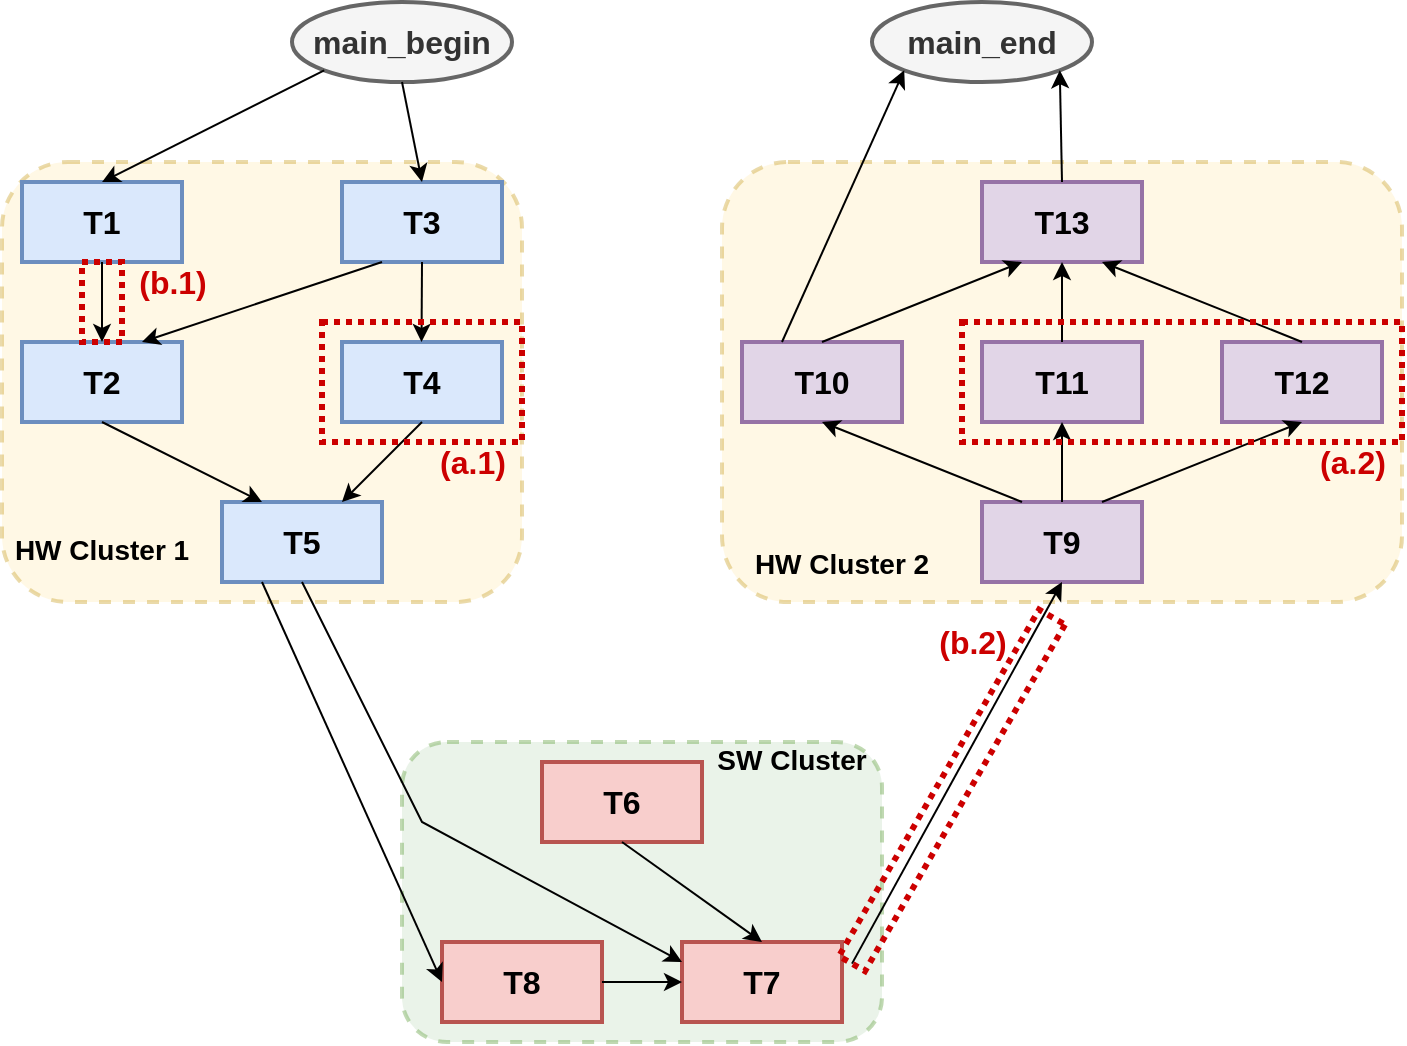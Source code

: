 <mxfile version="19.0.3" type="device"><diagram id="EBkvI4q0TBuNoa7ElQhz" name="Page-1"><mxGraphModel dx="2498" dy="2175" grid="1" gridSize="10" guides="1" tooltips="1" connect="1" arrows="1" fold="1" page="1" pageScale="1" pageWidth="827" pageHeight="1169" math="0" shadow="0"><root><mxCell id="0"/><mxCell id="1" parent="0"/><mxCell id="GJwomYeQSJadU2HrNewO-52" value="&lt;b&gt;main_end&lt;/b&gt;" style="ellipse;whiteSpace=wrap;html=1;rounded=1;fontSize=16;strokeWidth=2;fillColor=#f5f5f5;fontColor=#333333;strokeColor=#666666;" vertex="1" parent="1"><mxGeometry x="435" width="110" height="40" as="geometry"/></mxCell><mxCell id="GJwomYeQSJadU2HrNewO-51" value="&lt;b&gt;main_begin&lt;/b&gt;" style="ellipse;whiteSpace=wrap;html=1;rounded=1;fontSize=16;strokeWidth=2;fillColor=#f5f5f5;fontColor=#333333;strokeColor=#666666;" vertex="1" parent="1"><mxGeometry x="145" width="110" height="40" as="geometry"/></mxCell><mxCell id="GJwomYeQSJadU2HrNewO-49" value="" style="rounded=1;whiteSpace=wrap;html=1;fontSize=16;strokeWidth=2;dashed=1;fillColor=#fff2cc;strokeColor=#d6b656;opacity=50;" vertex="1" parent="1"><mxGeometry x="360" y="80" width="340" height="220" as="geometry"/></mxCell><mxCell id="GJwomYeQSJadU2HrNewO-34" value="" style="rounded=1;whiteSpace=wrap;html=1;fontSize=16;strokeWidth=2;dashed=1;fillColor=#d5e8d4;strokeColor=#82b366;opacity=50;" vertex="1" parent="1"><mxGeometry x="200" y="370" width="240" height="150" as="geometry"/></mxCell><mxCell id="GJwomYeQSJadU2HrNewO-33" value="" style="rounded=1;whiteSpace=wrap;html=1;fontSize=16;strokeWidth=2;dashed=1;fillColor=#fff2cc;strokeColor=#d6b656;opacity=50;" vertex="1" parent="1"><mxGeometry y="80" width="260" height="220" as="geometry"/></mxCell><mxCell id="GJwomYeQSJadU2HrNewO-1" value="T1" style="rounded=0;whiteSpace=wrap;html=1;fillColor=#dae8fc;strokeColor=#6c8ebf;fontSize=16;fontStyle=1;strokeWidth=2;" vertex="1" parent="1"><mxGeometry x="10" y="90" width="80" height="40" as="geometry"/></mxCell><mxCell id="GJwomYeQSJadU2HrNewO-2" value="T2" style="rounded=0;whiteSpace=wrap;html=1;fillColor=#dae8fc;strokeColor=#6c8ebf;fontSize=16;fontStyle=1;strokeWidth=2;" vertex="1" parent="1"><mxGeometry x="10" y="170" width="80" height="40" as="geometry"/></mxCell><mxCell id="GJwomYeQSJadU2HrNewO-3" value="T4" style="rounded=0;whiteSpace=wrap;html=1;fillColor=#dae8fc;strokeColor=#6c8ebf;fontSize=16;fontStyle=1;strokeWidth=2;" vertex="1" parent="1"><mxGeometry x="170" y="170" width="80" height="40" as="geometry"/></mxCell><mxCell id="GJwomYeQSJadU2HrNewO-5" value="" style="endArrow=classic;html=1;rounded=0;fontSize=16;strokeColor=default;exitX=0.5;exitY=1;exitDx=0;exitDy=0;entryX=0.5;entryY=0;entryDx=0;entryDy=0;" edge="1" parent="1" source="GJwomYeQSJadU2HrNewO-1" target="GJwomYeQSJadU2HrNewO-2"><mxGeometry width="50" height="50" relative="1" as="geometry"><mxPoint x="230" y="240" as="sourcePoint"/><mxPoint x="280" y="190" as="targetPoint"/></mxGeometry></mxCell><mxCell id="GJwomYeQSJadU2HrNewO-6" value="T3" style="rounded=0;whiteSpace=wrap;html=1;fillColor=#dae8fc;strokeColor=#6c8ebf;fontSize=16;fontStyle=1;strokeWidth=2;" vertex="1" parent="1"><mxGeometry x="170" y="90" width="80" height="40" as="geometry"/></mxCell><mxCell id="GJwomYeQSJadU2HrNewO-7" value="" style="endArrow=classic;html=1;rounded=0;fontSize=16;strokeColor=default;entryX=0.5;entryY=0;entryDx=0;entryDy=0;" edge="1" parent="1"><mxGeometry width="50" height="50" relative="1" as="geometry"><mxPoint x="210" y="130" as="sourcePoint"/><mxPoint x="209.76" y="170" as="targetPoint"/></mxGeometry></mxCell><mxCell id="GJwomYeQSJadU2HrNewO-8" value="" style="endArrow=classic;html=1;rounded=0;fontSize=16;strokeColor=default;exitX=0.25;exitY=1;exitDx=0;exitDy=0;entryX=0.75;entryY=0;entryDx=0;entryDy=0;" edge="1" parent="1" source="GJwomYeQSJadU2HrNewO-6" target="GJwomYeQSJadU2HrNewO-2"><mxGeometry width="50" height="50" relative="1" as="geometry"><mxPoint x="70" y="110" as="sourcePoint"/><mxPoint x="70" y="190" as="targetPoint"/></mxGeometry></mxCell><mxCell id="GJwomYeQSJadU2HrNewO-9" value="T5" style="rounded=0;whiteSpace=wrap;html=1;fillColor=#dae8fc;strokeColor=#6c8ebf;fontSize=16;fontStyle=1;strokeWidth=2;" vertex="1" parent="1"><mxGeometry x="110" y="250" width="80" height="40" as="geometry"/></mxCell><mxCell id="GJwomYeQSJadU2HrNewO-10" value="" style="endArrow=classic;html=1;rounded=0;fontSize=16;strokeColor=default;exitX=0.5;exitY=1;exitDx=0;exitDy=0;entryX=0.25;entryY=0;entryDx=0;entryDy=0;" edge="1" parent="1" source="GJwomYeQSJadU2HrNewO-2" target="GJwomYeQSJadU2HrNewO-9"><mxGeometry width="50" height="50" relative="1" as="geometry"><mxPoint x="100" y="240" as="sourcePoint"/><mxPoint x="-20" y="320" as="targetPoint"/></mxGeometry></mxCell><mxCell id="GJwomYeQSJadU2HrNewO-11" value="" style="endArrow=classic;html=1;rounded=0;fontSize=16;strokeColor=default;exitX=0.5;exitY=1;exitDx=0;exitDy=0;entryX=0.75;entryY=0;entryDx=0;entryDy=0;" edge="1" parent="1" source="GJwomYeQSJadU2HrNewO-3" target="GJwomYeQSJadU2HrNewO-9"><mxGeometry width="50" height="50" relative="1" as="geometry"><mxPoint x="140" y="230" as="sourcePoint"/><mxPoint x="20" y="310" as="targetPoint"/></mxGeometry></mxCell><mxCell id="GJwomYeQSJadU2HrNewO-16" value="T7" style="rounded=0;whiteSpace=wrap;html=1;fillColor=#f8cecc;strokeColor=#b85450;fontSize=16;fontStyle=1;strokeWidth=2;" vertex="1" parent="1"><mxGeometry x="340" y="470" width="80" height="40" as="geometry"/></mxCell><mxCell id="GJwomYeQSJadU2HrNewO-23" value="T6" style="rounded=0;whiteSpace=wrap;html=1;fillColor=#f8cecc;strokeColor=#b85450;fontSize=16;fontStyle=1;strokeWidth=2;" vertex="1" parent="1"><mxGeometry x="270" y="380" width="80" height="40" as="geometry"/></mxCell><mxCell id="GJwomYeQSJadU2HrNewO-24" value="T8" style="rounded=0;whiteSpace=wrap;html=1;fillColor=#f8cecc;strokeColor=#b85450;fontSize=16;fontStyle=1;strokeWidth=2;" vertex="1" parent="1"><mxGeometry x="220" y="470" width="80" height="40" as="geometry"/></mxCell><mxCell id="GJwomYeQSJadU2HrNewO-26" value="" style="endArrow=classic;html=1;rounded=0;fontSize=16;strokeColor=default;exitX=0.25;exitY=1;exitDx=0;exitDy=0;entryX=0;entryY=0.5;entryDx=0;entryDy=0;" edge="1" parent="1" source="GJwomYeQSJadU2HrNewO-9" target="GJwomYeQSJadU2HrNewO-24"><mxGeometry width="50" height="50" relative="1" as="geometry"><mxPoint x="130" y="290" as="sourcePoint"/><mxPoint x="70" y="330" as="targetPoint"/></mxGeometry></mxCell><mxCell id="GJwomYeQSJadU2HrNewO-27" value="" style="endArrow=classic;html=1;rounded=0;fontSize=16;strokeColor=default;exitX=0.5;exitY=1;exitDx=0;exitDy=0;entryX=0;entryY=0.25;entryDx=0;entryDy=0;" edge="1" parent="1" source="GJwomYeQSJadU2HrNewO-9" target="GJwomYeQSJadU2HrNewO-16"><mxGeometry width="50" height="50" relative="1" as="geometry"><mxPoint x="180" y="340" as="sourcePoint"/><mxPoint x="120" y="420" as="targetPoint"/><Array as="points"><mxPoint x="210" y="410"/></Array></mxGeometry></mxCell><mxCell id="GJwomYeQSJadU2HrNewO-29" value="" style="endArrow=classic;html=1;rounded=0;fontSize=16;strokeColor=default;exitX=0.5;exitY=1;exitDx=0;exitDy=0;entryX=0.5;entryY=0;entryDx=0;entryDy=0;" edge="1" parent="1" source="GJwomYeQSJadU2HrNewO-23" target="GJwomYeQSJadU2HrNewO-16"><mxGeometry width="50" height="50" relative="1" as="geometry"><mxPoint x="150" y="360" as="sourcePoint"/><mxPoint x="150" y="520" as="targetPoint"/></mxGeometry></mxCell><mxCell id="GJwomYeQSJadU2HrNewO-31" value="" style="endArrow=classic;html=1;rounded=0;fontSize=16;strokeColor=default;exitX=1;exitY=0.5;exitDx=0;exitDy=0;entryX=0;entryY=0.5;entryDx=0;entryDy=0;" edge="1" parent="1" source="GJwomYeQSJadU2HrNewO-24" target="GJwomYeQSJadU2HrNewO-16"><mxGeometry width="50" height="50" relative="1" as="geometry"><mxPoint x="90" y="490" as="sourcePoint"/><mxPoint x="30" y="530" as="targetPoint"/></mxGeometry></mxCell><mxCell id="GJwomYeQSJadU2HrNewO-35" value="T9" style="rounded=0;whiteSpace=wrap;html=1;fillColor=#e1d5e7;strokeColor=#9673a6;fontSize=16;fontStyle=1;strokeWidth=2;" vertex="1" parent="1"><mxGeometry x="490" y="250" width="80" height="40" as="geometry"/></mxCell><mxCell id="GJwomYeQSJadU2HrNewO-36" value="T12" style="rounded=0;whiteSpace=wrap;html=1;fillColor=#e1d5e7;strokeColor=#9673a6;fontSize=16;fontStyle=1;strokeWidth=2;" vertex="1" parent="1"><mxGeometry x="610" y="170" width="80" height="40" as="geometry"/></mxCell><mxCell id="GJwomYeQSJadU2HrNewO-37" value="T10" style="rounded=0;whiteSpace=wrap;html=1;fillColor=#e1d5e7;strokeColor=#9673a6;fontSize=16;fontStyle=1;strokeWidth=2;" vertex="1" parent="1"><mxGeometry x="370" y="170" width="80" height="40" as="geometry"/></mxCell><mxCell id="GJwomYeQSJadU2HrNewO-38" value="T11" style="rounded=0;whiteSpace=wrap;html=1;fillColor=#e1d5e7;strokeColor=#9673a6;fontSize=16;fontStyle=1;strokeWidth=2;" vertex="1" parent="1"><mxGeometry x="490" y="170" width="80" height="40" as="geometry"/></mxCell><mxCell id="GJwomYeQSJadU2HrNewO-39" value="T13" style="rounded=0;whiteSpace=wrap;html=1;fillColor=#e1d5e7;strokeColor=#9673a6;fontSize=16;fontStyle=1;strokeWidth=2;" vertex="1" parent="1"><mxGeometry x="490" y="90" width="80" height="40" as="geometry"/></mxCell><mxCell id="GJwomYeQSJadU2HrNewO-40" value="" style="endArrow=classic;html=1;rounded=0;fontSize=16;strokeColor=default;exitX=0.25;exitY=0;exitDx=0;exitDy=0;entryX=0.5;entryY=1;entryDx=0;entryDy=0;" edge="1" parent="1" source="GJwomYeQSJadU2HrNewO-35" target="GJwomYeQSJadU2HrNewO-37"><mxGeometry width="50" height="50" relative="1" as="geometry"><mxPoint x="550" y="320" as="sourcePoint"/><mxPoint x="650" y="470" as="targetPoint"/></mxGeometry></mxCell><mxCell id="GJwomYeQSJadU2HrNewO-41" value="" style="endArrow=classic;html=1;rounded=0;fontSize=16;strokeColor=default;exitX=0.5;exitY=0;exitDx=0;exitDy=0;entryX=0.5;entryY=1;entryDx=0;entryDy=0;" edge="1" parent="1" source="GJwomYeQSJadU2HrNewO-35" target="GJwomYeQSJadU2HrNewO-38"><mxGeometry width="50" height="50" relative="1" as="geometry"><mxPoint x="550" y="320" as="sourcePoint"/><mxPoint x="650" y="470" as="targetPoint"/></mxGeometry></mxCell><mxCell id="GJwomYeQSJadU2HrNewO-42" value="" style="endArrow=classic;html=1;rounded=0;fontSize=16;strokeColor=default;exitX=0.75;exitY=0;exitDx=0;exitDy=0;entryX=0.5;entryY=1;entryDx=0;entryDy=0;" edge="1" parent="1" source="GJwomYeQSJadU2HrNewO-35" target="GJwomYeQSJadU2HrNewO-36"><mxGeometry width="50" height="50" relative="1" as="geometry"><mxPoint x="610.0" y="330" as="sourcePoint"/><mxPoint x="610.0" y="290" as="targetPoint"/></mxGeometry></mxCell><mxCell id="GJwomYeQSJadU2HrNewO-43" value="" style="endArrow=classic;html=1;rounded=0;fontSize=16;strokeColor=default;exitX=0.5;exitY=0;exitDx=0;exitDy=0;entryX=0.25;entryY=1;entryDx=0;entryDy=0;" edge="1" parent="1" source="GJwomYeQSJadU2HrNewO-37" target="GJwomYeQSJadU2HrNewO-39"><mxGeometry width="50" height="50" relative="1" as="geometry"><mxPoint x="510.0" y="140" as="sourcePoint"/><mxPoint x="410" y="100" as="targetPoint"/></mxGeometry></mxCell><mxCell id="GJwomYeQSJadU2HrNewO-44" value="" style="endArrow=classic;html=1;rounded=0;fontSize=16;strokeColor=default;exitX=0.5;exitY=0;exitDx=0;exitDy=0;entryX=0.5;entryY=1;entryDx=0;entryDy=0;" edge="1" parent="1" source="GJwomYeQSJadU2HrNewO-38" target="GJwomYeQSJadU2HrNewO-39"><mxGeometry width="50" height="50" relative="1" as="geometry"><mxPoint x="620" y="140" as="sourcePoint"/><mxPoint x="740" y="100" as="targetPoint"/></mxGeometry></mxCell><mxCell id="GJwomYeQSJadU2HrNewO-45" value="" style="endArrow=classic;html=1;rounded=0;fontSize=16;strokeColor=default;exitX=0.5;exitY=0;exitDx=0;exitDy=0;entryX=0.75;entryY=1;entryDx=0;entryDy=0;" edge="1" parent="1" source="GJwomYeQSJadU2HrNewO-36" target="GJwomYeQSJadU2HrNewO-39"><mxGeometry width="50" height="50" relative="1" as="geometry"><mxPoint x="430" y="190" as="sourcePoint"/><mxPoint x="550.0" y="150" as="targetPoint"/></mxGeometry></mxCell><mxCell id="GJwomYeQSJadU2HrNewO-53" value="" style="endArrow=classic;html=1;rounded=0;fontSize=16;strokeColor=default;exitX=0;exitY=1;exitDx=0;exitDy=0;entryX=0.5;entryY=0;entryDx=0;entryDy=0;" edge="1" parent="1" source="GJwomYeQSJadU2HrNewO-51" target="GJwomYeQSJadU2HrNewO-1"><mxGeometry width="50" height="50" relative="1" as="geometry"><mxPoint x="199.66" y="40.0" as="sourcePoint"/><mxPoint x="199.66" y="80.0" as="targetPoint"/></mxGeometry></mxCell><mxCell id="GJwomYeQSJadU2HrNewO-54" value="" style="endArrow=classic;html=1;rounded=0;fontSize=16;strokeColor=default;exitX=0.5;exitY=1;exitDx=0;exitDy=0;entryX=0.5;entryY=0;entryDx=0;entryDy=0;" edge="1" parent="1" source="GJwomYeQSJadU2HrNewO-51" target="GJwomYeQSJadU2HrNewO-6"><mxGeometry width="50" height="50" relative="1" as="geometry"><mxPoint x="171.293" y="44.209" as="sourcePoint"/><mxPoint x="60" y="100.0" as="targetPoint"/></mxGeometry></mxCell><mxCell id="GJwomYeQSJadU2HrNewO-55" value="" style="endArrow=classic;html=1;rounded=0;fontSize=16;strokeColor=default;exitX=0.5;exitY=0;exitDx=0;exitDy=0;entryX=1;entryY=1;entryDx=0;entryDy=0;" edge="1" parent="1" source="GJwomYeQSJadU2HrNewO-39" target="GJwomYeQSJadU2HrNewO-52"><mxGeometry width="50" height="50" relative="1" as="geometry"><mxPoint x="600" y="10.0" as="sourcePoint"/><mxPoint x="610" y="60.0" as="targetPoint"/></mxGeometry></mxCell><mxCell id="GJwomYeQSJadU2HrNewO-56" value="" style="endArrow=classic;html=1;rounded=0;fontSize=16;strokeColor=default;exitX=0.25;exitY=0;exitDx=0;exitDy=0;entryX=0;entryY=1;entryDx=0;entryDy=0;" edge="1" parent="1" source="GJwomYeQSJadU2HrNewO-37" target="GJwomYeQSJadU2HrNewO-52"><mxGeometry width="50" height="50" relative="1" as="geometry"><mxPoint x="381.29" y="70.0" as="sourcePoint"/><mxPoint x="379.997" y="24.209" as="targetPoint"/></mxGeometry></mxCell><mxCell id="GJwomYeQSJadU2HrNewO-58" value="" style="endArrow=classic;html=1;rounded=0;fontSize=16;strokeColor=default;exitX=1;exitY=0.5;exitDx=0;exitDy=0;entryX=0.5;entryY=1;entryDx=0;entryDy=0;startArrow=none;" edge="1" parent="1" source="GJwomYeQSJadU2HrNewO-65" target="GJwomYeQSJadU2HrNewO-35"><mxGeometry width="50" height="50" relative="1" as="geometry"><mxPoint x="460" y="420" as="sourcePoint"/><mxPoint x="660" y="560" as="targetPoint"/></mxGeometry></mxCell><mxCell id="GJwomYeQSJadU2HrNewO-59" value="&lt;font style=&quot;font-size: 14px;&quot;&gt;&lt;b&gt;HW Cluster 1&lt;/b&gt;&lt;/font&gt;" style="text;html=1;strokeColor=none;fillColor=none;align=center;verticalAlign=middle;whiteSpace=wrap;rounded=0;fontSize=16;" vertex="1" parent="1"><mxGeometry x="5" y="255" width="90" height="35" as="geometry"/></mxCell><mxCell id="GJwomYeQSJadU2HrNewO-60" value="&lt;font style=&quot;font-size: 14px;&quot;&gt;&lt;b&gt;HW Cluster 2&lt;br&gt;&lt;/b&gt;&lt;/font&gt;" style="text;html=1;strokeColor=none;fillColor=none;align=center;verticalAlign=middle;whiteSpace=wrap;rounded=0;fontSize=16;" vertex="1" parent="1"><mxGeometry x="375" y="262.5" width="90" height="35" as="geometry"/></mxCell><mxCell id="GJwomYeQSJadU2HrNewO-62" value="" style="rounded=0;whiteSpace=wrap;html=1;fontSize=14;strokeWidth=3;fillColor=none;dashed=1;strokeColor=#CC0000;dashPattern=1 1;" vertex="1" parent="1"><mxGeometry x="160" y="160" width="100" height="60" as="geometry"/></mxCell><mxCell id="GJwomYeQSJadU2HrNewO-61" value="&lt;font style=&quot;font-size: 14px;&quot;&gt;&lt;b&gt;SW Cluster&lt;br&gt;&lt;/b&gt;&lt;/font&gt;" style="text;html=1;strokeColor=none;fillColor=none;align=center;verticalAlign=middle;whiteSpace=wrap;rounded=0;fontSize=16;" vertex="1" parent="1"><mxGeometry x="350" y="360" width="90" height="35" as="geometry"/></mxCell><mxCell id="GJwomYeQSJadU2HrNewO-63" value="" style="rounded=0;whiteSpace=wrap;html=1;fontSize=14;strokeWidth=3;fillColor=none;dashed=1;strokeColor=#CC0000;dashPattern=1 1;" vertex="1" parent="1"><mxGeometry x="480" y="160" width="220" height="60" as="geometry"/></mxCell><mxCell id="GJwomYeQSJadU2HrNewO-65" value="" style="rounded=0;whiteSpace=wrap;html=1;fontSize=14;strokeWidth=3;fillColor=none;dashed=1;strokeColor=#CC0000;rotation=120;dashPattern=1 1;" vertex="1" parent="1"><mxGeometry x="375" y="386.7" width="200" height="15" as="geometry"/></mxCell><mxCell id="GJwomYeQSJadU2HrNewO-68" value="" style="rounded=0;whiteSpace=wrap;html=1;fontSize=14;strokeWidth=3;fillColor=none;dashed=1;strokeColor=#CC0000;perimeterSpacing=1;dashPattern=1 1;" vertex="1" parent="1"><mxGeometry x="40" y="130" width="20" height="40" as="geometry"/></mxCell><mxCell id="GJwomYeQSJadU2HrNewO-69" value="&lt;b style=&quot;font-size: 16px;&quot;&gt;&lt;font color=&quot;#cc0000&quot; style=&quot;font-size: 16px;&quot;&gt;(b.1)&lt;/font&gt;&lt;/b&gt;" style="text;html=1;align=center;verticalAlign=middle;resizable=0;points=[];autosize=1;strokeColor=none;fillColor=none;fontSize=16;" vertex="1" parent="1"><mxGeometry x="60" y="130" width="50" height="20" as="geometry"/></mxCell><mxCell id="GJwomYeQSJadU2HrNewO-70" value="&lt;b style=&quot;font-size: 16px;&quot;&gt;&lt;font color=&quot;#cc0000&quot; style=&quot;font-size: 16px;&quot;&gt;(a.1)&lt;/font&gt;&lt;/b&gt;" style="text;html=1;align=center;verticalAlign=middle;resizable=0;points=[];autosize=1;strokeColor=none;fillColor=none;fontSize=16;" vertex="1" parent="1"><mxGeometry x="210" y="220" width="50" height="20" as="geometry"/></mxCell><mxCell id="GJwomYeQSJadU2HrNewO-71" value="&lt;b style=&quot;font-size: 16px;&quot;&gt;&lt;font color=&quot;#cc0000&quot; style=&quot;font-size: 16px;&quot;&gt;(a.2)&lt;/font&gt;&lt;/b&gt;" style="text;html=1;align=center;verticalAlign=middle;resizable=0;points=[];autosize=1;strokeColor=none;fillColor=none;fontSize=16;" vertex="1" parent="1"><mxGeometry x="650" y="220" width="50" height="20" as="geometry"/></mxCell><mxCell id="GJwomYeQSJadU2HrNewO-72" value="&lt;b style=&quot;font-size: 16px;&quot;&gt;&lt;font color=&quot;#cc0000&quot; style=&quot;font-size: 16px;&quot;&gt;(b.2)&lt;/font&gt;&lt;/b&gt;" style="text;html=1;align=center;verticalAlign=middle;resizable=0;points=[];autosize=1;strokeColor=none;fillColor=none;fontSize=16;" vertex="1" parent="1"><mxGeometry x="460" y="310" width="50" height="20" as="geometry"/></mxCell></root></mxGraphModel></diagram></mxfile>